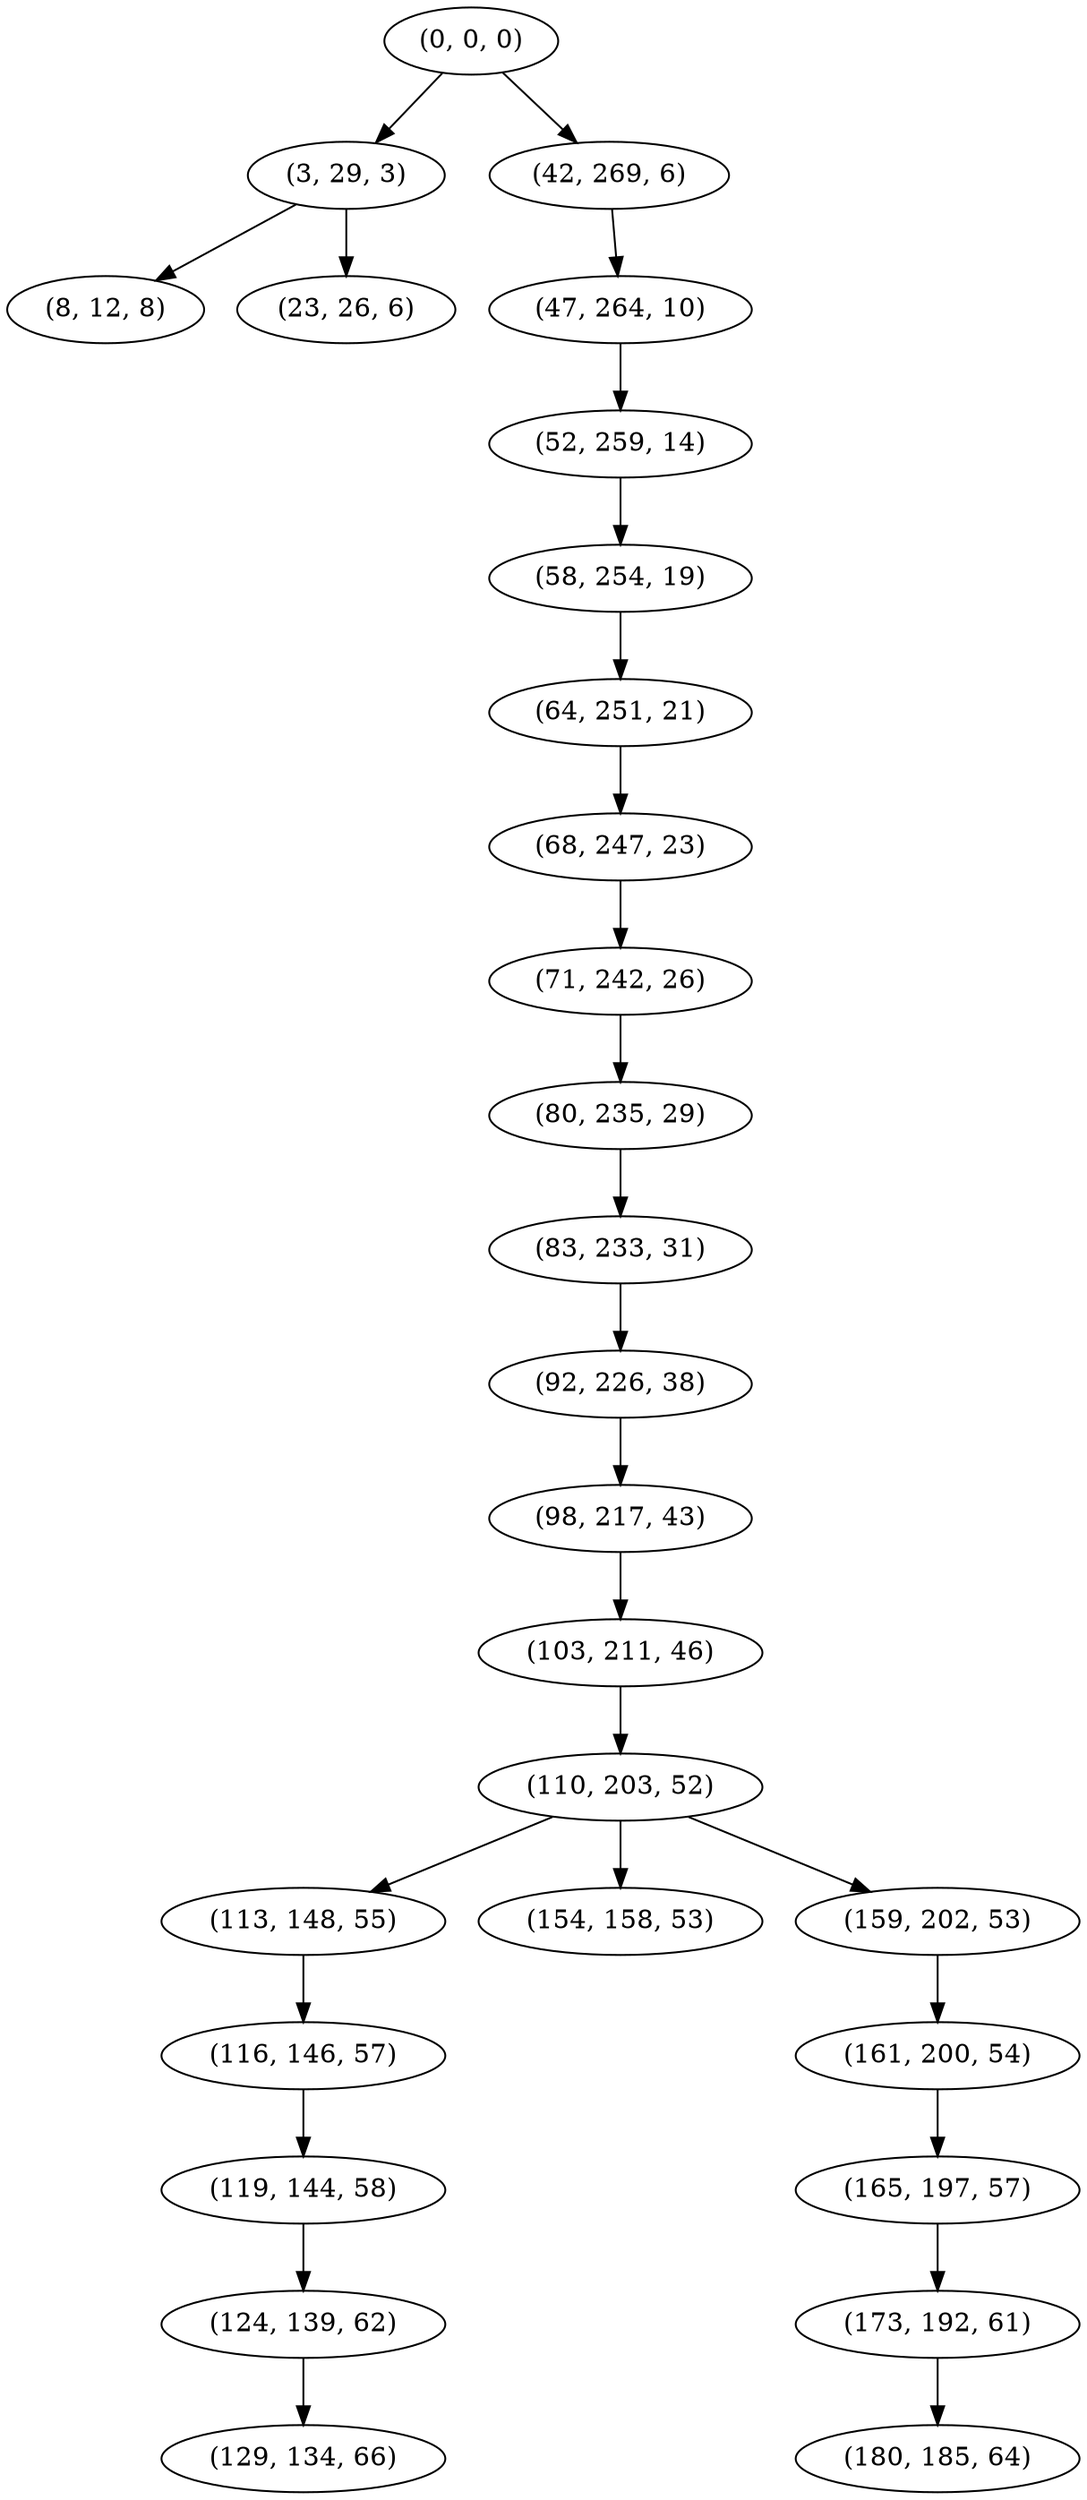 digraph tree {
    "(0, 0, 0)";
    "(3, 29, 3)";
    "(8, 12, 8)";
    "(23, 26, 6)";
    "(42, 269, 6)";
    "(47, 264, 10)";
    "(52, 259, 14)";
    "(58, 254, 19)";
    "(64, 251, 21)";
    "(68, 247, 23)";
    "(71, 242, 26)";
    "(80, 235, 29)";
    "(83, 233, 31)";
    "(92, 226, 38)";
    "(98, 217, 43)";
    "(103, 211, 46)";
    "(110, 203, 52)";
    "(113, 148, 55)";
    "(116, 146, 57)";
    "(119, 144, 58)";
    "(124, 139, 62)";
    "(129, 134, 66)";
    "(154, 158, 53)";
    "(159, 202, 53)";
    "(161, 200, 54)";
    "(165, 197, 57)";
    "(173, 192, 61)";
    "(180, 185, 64)";
    "(0, 0, 0)" -> "(3, 29, 3)";
    "(0, 0, 0)" -> "(42, 269, 6)";
    "(3, 29, 3)" -> "(8, 12, 8)";
    "(3, 29, 3)" -> "(23, 26, 6)";
    "(42, 269, 6)" -> "(47, 264, 10)";
    "(47, 264, 10)" -> "(52, 259, 14)";
    "(52, 259, 14)" -> "(58, 254, 19)";
    "(58, 254, 19)" -> "(64, 251, 21)";
    "(64, 251, 21)" -> "(68, 247, 23)";
    "(68, 247, 23)" -> "(71, 242, 26)";
    "(71, 242, 26)" -> "(80, 235, 29)";
    "(80, 235, 29)" -> "(83, 233, 31)";
    "(83, 233, 31)" -> "(92, 226, 38)";
    "(92, 226, 38)" -> "(98, 217, 43)";
    "(98, 217, 43)" -> "(103, 211, 46)";
    "(103, 211, 46)" -> "(110, 203, 52)";
    "(110, 203, 52)" -> "(113, 148, 55)";
    "(110, 203, 52)" -> "(154, 158, 53)";
    "(110, 203, 52)" -> "(159, 202, 53)";
    "(113, 148, 55)" -> "(116, 146, 57)";
    "(116, 146, 57)" -> "(119, 144, 58)";
    "(119, 144, 58)" -> "(124, 139, 62)";
    "(124, 139, 62)" -> "(129, 134, 66)";
    "(159, 202, 53)" -> "(161, 200, 54)";
    "(161, 200, 54)" -> "(165, 197, 57)";
    "(165, 197, 57)" -> "(173, 192, 61)";
    "(173, 192, 61)" -> "(180, 185, 64)";
}
